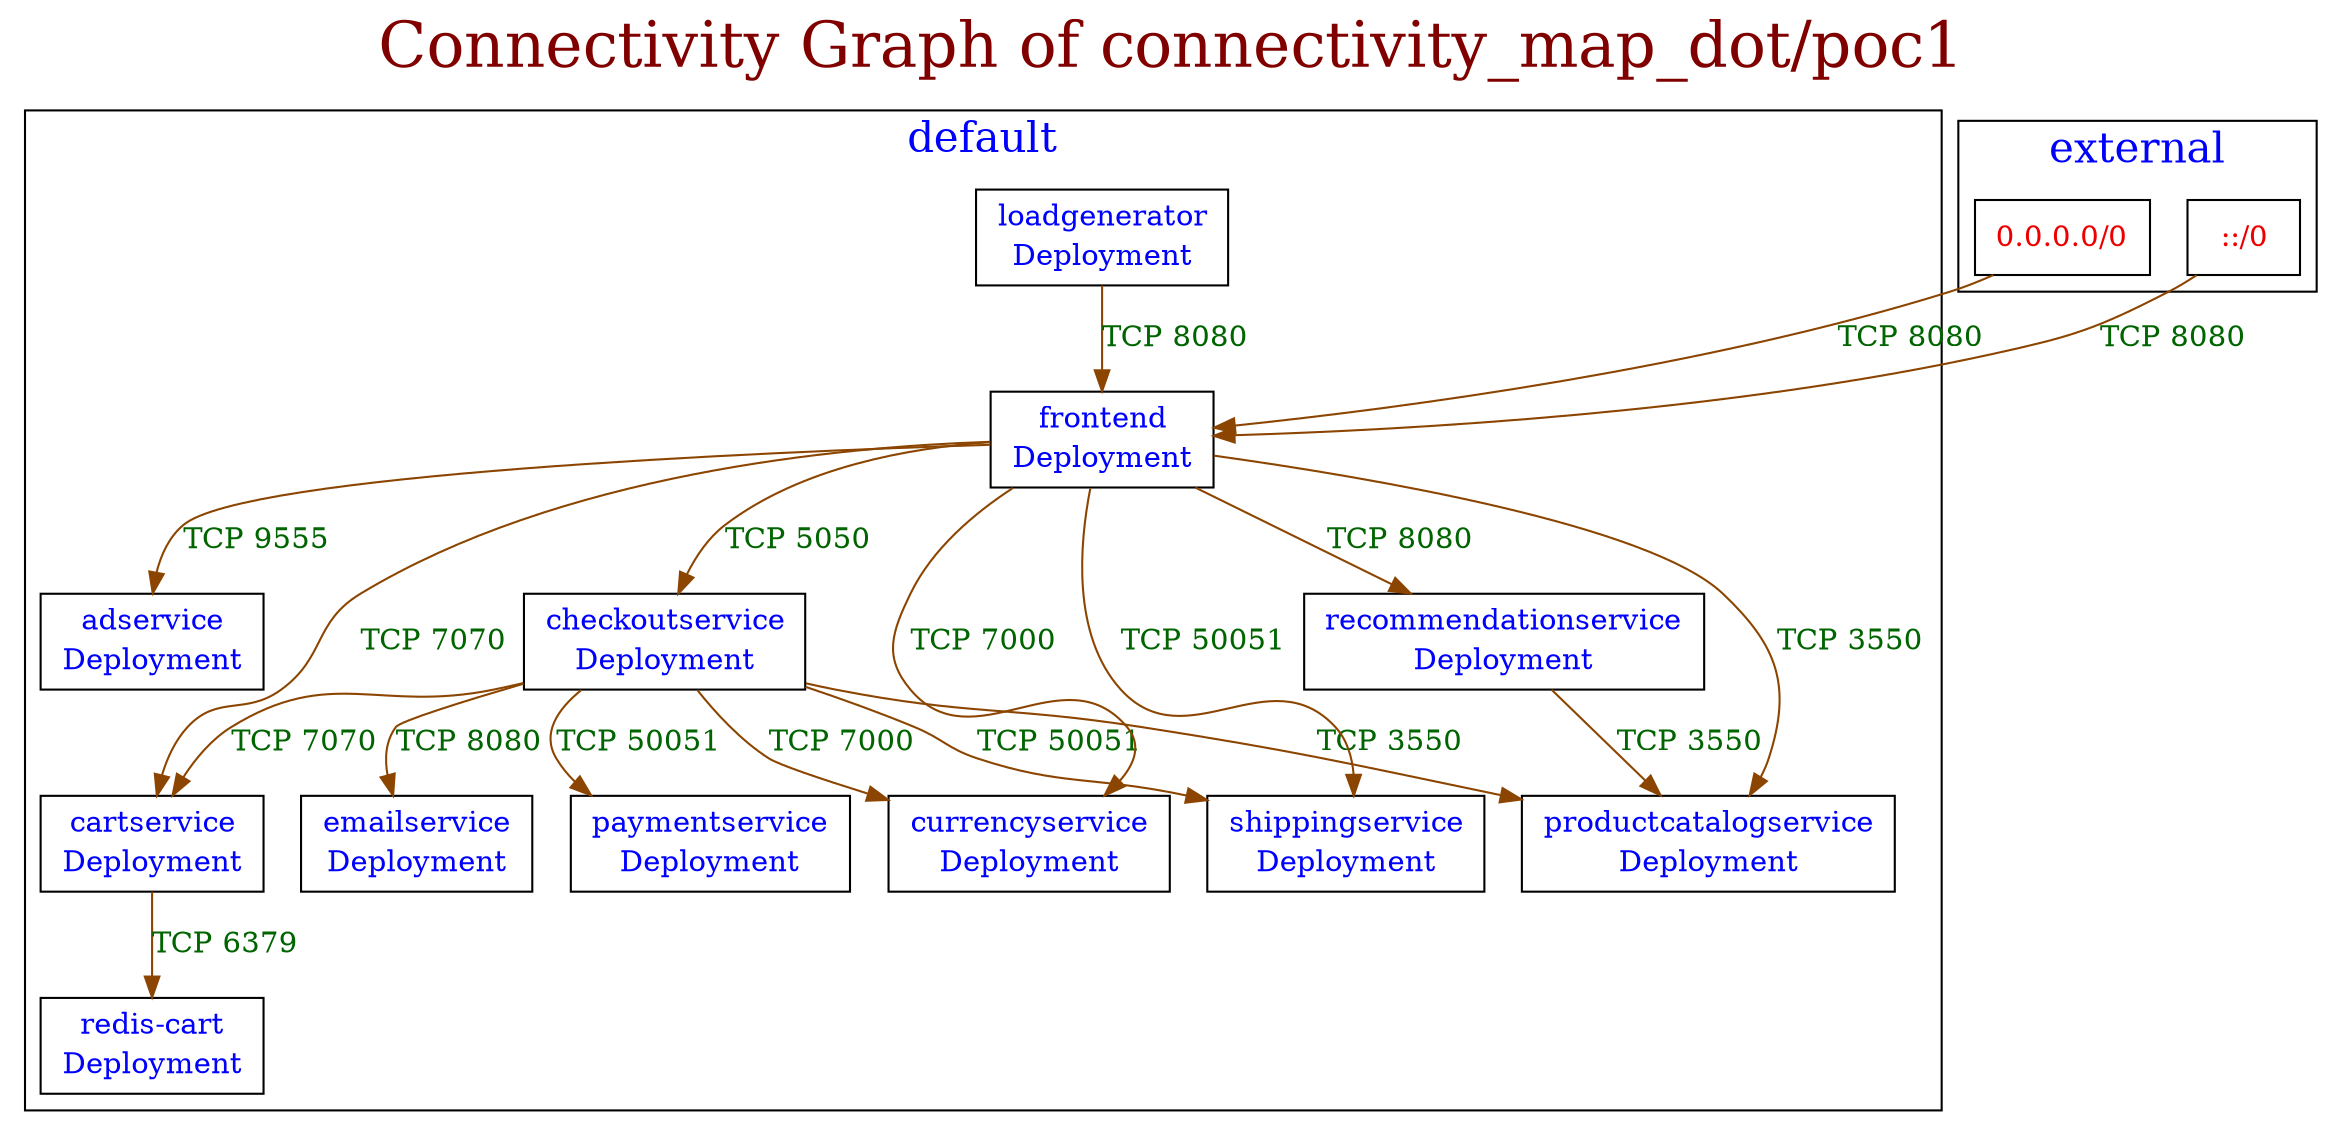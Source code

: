 // The Connectivity Graph of connectivity_map_dot/poc1
digraph {
	label="Connectivity Graph of connectivity_map_dot/poc1"	labelloc = "t"
	fontsize=30
	fontcolor=webmaroon
subgraph cluster_default_namespace{
	label="default"
	fontsize=20
	fontcolor=blue
	"default/adservice(Deployment)" [label=<<table border="0" cellspacing="0"><tr><td>adservice</td></tr><tr><td>Deployment</td></tr></table>> shape=box fontcolor=blue]
	"default/cartservice(Deployment)" [label=<<table border="0" cellspacing="0"><tr><td>cartservice</td></tr><tr><td>Deployment</td></tr></table>> shape=box fontcolor=blue]
	"default/checkoutservice(Deployment)" [label=<<table border="0" cellspacing="0"><tr><td>checkoutservice</td></tr><tr><td>Deployment</td></tr></table>> shape=box fontcolor=blue]
	"default/currencyservice(Deployment)" [label=<<table border="0" cellspacing="0"><tr><td>currencyservice</td></tr><tr><td>Deployment</td></tr></table>> shape=box fontcolor=blue]
	"default/emailservice(Deployment)" [label=<<table border="0" cellspacing="0"><tr><td>emailservice</td></tr><tr><td>Deployment</td></tr></table>> shape=box fontcolor=blue]
	"default/frontend(Deployment)" [label=<<table border="0" cellspacing="0"><tr><td>frontend</td></tr><tr><td>Deployment</td></tr></table>> shape=box fontcolor=blue]
	"default/loadgenerator(Deployment)" [label=<<table border="0" cellspacing="0"><tr><td>loadgenerator</td></tr><tr><td>Deployment</td></tr></table>> shape=box fontcolor=blue]
	"default/paymentservice(Deployment)" [label=<<table border="0" cellspacing="0"><tr><td>paymentservice</td></tr><tr><td>Deployment</td></tr></table>> shape=box fontcolor=blue]
	"default/productcatalogservice(Deployment)" [label=<<table border="0" cellspacing="0"><tr><td>productcatalogservice</td></tr><tr><td>Deployment</td></tr></table>> shape=box fontcolor=blue]
	"default/recommendationservice(Deployment)" [label=<<table border="0" cellspacing="0"><tr><td>recommendationservice</td></tr><tr><td>Deployment</td></tr></table>> shape=box fontcolor=blue]
	"default/redis-cart(Deployment)" [label=<<table border="0" cellspacing="0"><tr><td>redis-cart</td></tr><tr><td>Deployment</td></tr></table>> shape=box fontcolor=blue]
	"default/shippingservice(Deployment)" [label=<<table border="0" cellspacing="0"><tr><td>shippingservice</td></tr><tr><td>Deployment</td></tr></table>> shape=box fontcolor=blue]
}
subgraph cluster_external_namespace{
	label="external"
	fontsize=20
	fontcolor=blue
	"0.0.0.0/0" [label=<<table border="0" cellspacing="0"><tr><td>0.0.0.0/0</td></tr></table>> shape=box fontcolor=red2]
	"::/0" [label=<<table border="0" cellspacing="0"><tr><td>::/0</td></tr></table>> shape=box fontcolor=red2]
}
	"0.0.0.0/0" -> "default/frontend(Deployment)"[label="TCP 8080" color=darkorange4 fontcolor=darkgreen dir=both arrowhead=normal arrowtail=none]
	"::/0" -> "default/frontend(Deployment)"[label="TCP 8080" color=darkorange4 fontcolor=darkgreen dir=both arrowhead=normal arrowtail=none]
	"default/cartservice(Deployment)" -> "default/redis-cart(Deployment)"[label="TCP 6379" color=darkorange4 fontcolor=darkgreen dir=both arrowhead=normal arrowtail=none]
	"default/checkoutservice(Deployment)" -> "default/cartservice(Deployment)"[label="TCP 7070" color=darkorange4 fontcolor=darkgreen dir=both arrowhead=normal arrowtail=none]
	"default/checkoutservice(Deployment)" -> "default/currencyservice(Deployment)"[label="TCP 7000" color=darkorange4 fontcolor=darkgreen dir=both arrowhead=normal arrowtail=none]
	"default/checkoutservice(Deployment)" -> "default/emailservice(Deployment)"[label="TCP 8080" color=darkorange4 fontcolor=darkgreen dir=both arrowhead=normal arrowtail=none]
	"default/checkoutservice(Deployment)" -> "default/paymentservice(Deployment)"[label="TCP 50051" color=darkorange4 fontcolor=darkgreen dir=both arrowhead=normal arrowtail=none]
	"default/checkoutservice(Deployment)" -> "default/productcatalogservice(Deployment)"[label="TCP 3550" color=darkorange4 fontcolor=darkgreen dir=both arrowhead=normal arrowtail=none]
	"default/checkoutservice(Deployment)" -> "default/shippingservice(Deployment)"[label="TCP 50051" color=darkorange4 fontcolor=darkgreen dir=both arrowhead=normal arrowtail=none]
	"default/frontend(Deployment)" -> "default/adservice(Deployment)"[label="TCP 9555" color=darkorange4 fontcolor=darkgreen dir=both arrowhead=normal arrowtail=none]
	"default/frontend(Deployment)" -> "default/cartservice(Deployment)"[label="TCP 7070" color=darkorange4 fontcolor=darkgreen dir=both arrowhead=normal arrowtail=none]
	"default/frontend(Deployment)" -> "default/checkoutservice(Deployment)"[label="TCP 5050" color=darkorange4 fontcolor=darkgreen dir=both arrowhead=normal arrowtail=none]
	"default/frontend(Deployment)" -> "default/currencyservice(Deployment)"[label="TCP 7000" color=darkorange4 fontcolor=darkgreen dir=both arrowhead=normal arrowtail=none]
	"default/frontend(Deployment)" -> "default/productcatalogservice(Deployment)"[label="TCP 3550" color=darkorange4 fontcolor=darkgreen dir=both arrowhead=normal arrowtail=none]
	"default/frontend(Deployment)" -> "default/recommendationservice(Deployment)"[label="TCP 8080" color=darkorange4 fontcolor=darkgreen dir=both arrowhead=normal arrowtail=none]
	"default/frontend(Deployment)" -> "default/shippingservice(Deployment)"[label="TCP 50051" color=darkorange4 fontcolor=darkgreen dir=both arrowhead=normal arrowtail=none]
	"default/loadgenerator(Deployment)" -> "default/frontend(Deployment)"[label="TCP 8080" color=darkorange4 fontcolor=darkgreen dir=both arrowhead=normal arrowtail=none]
	"default/recommendationservice(Deployment)" -> "default/productcatalogservice(Deployment)"[label="TCP 3550" color=darkorange4 fontcolor=darkgreen dir=both arrowhead=normal arrowtail=none]
}
